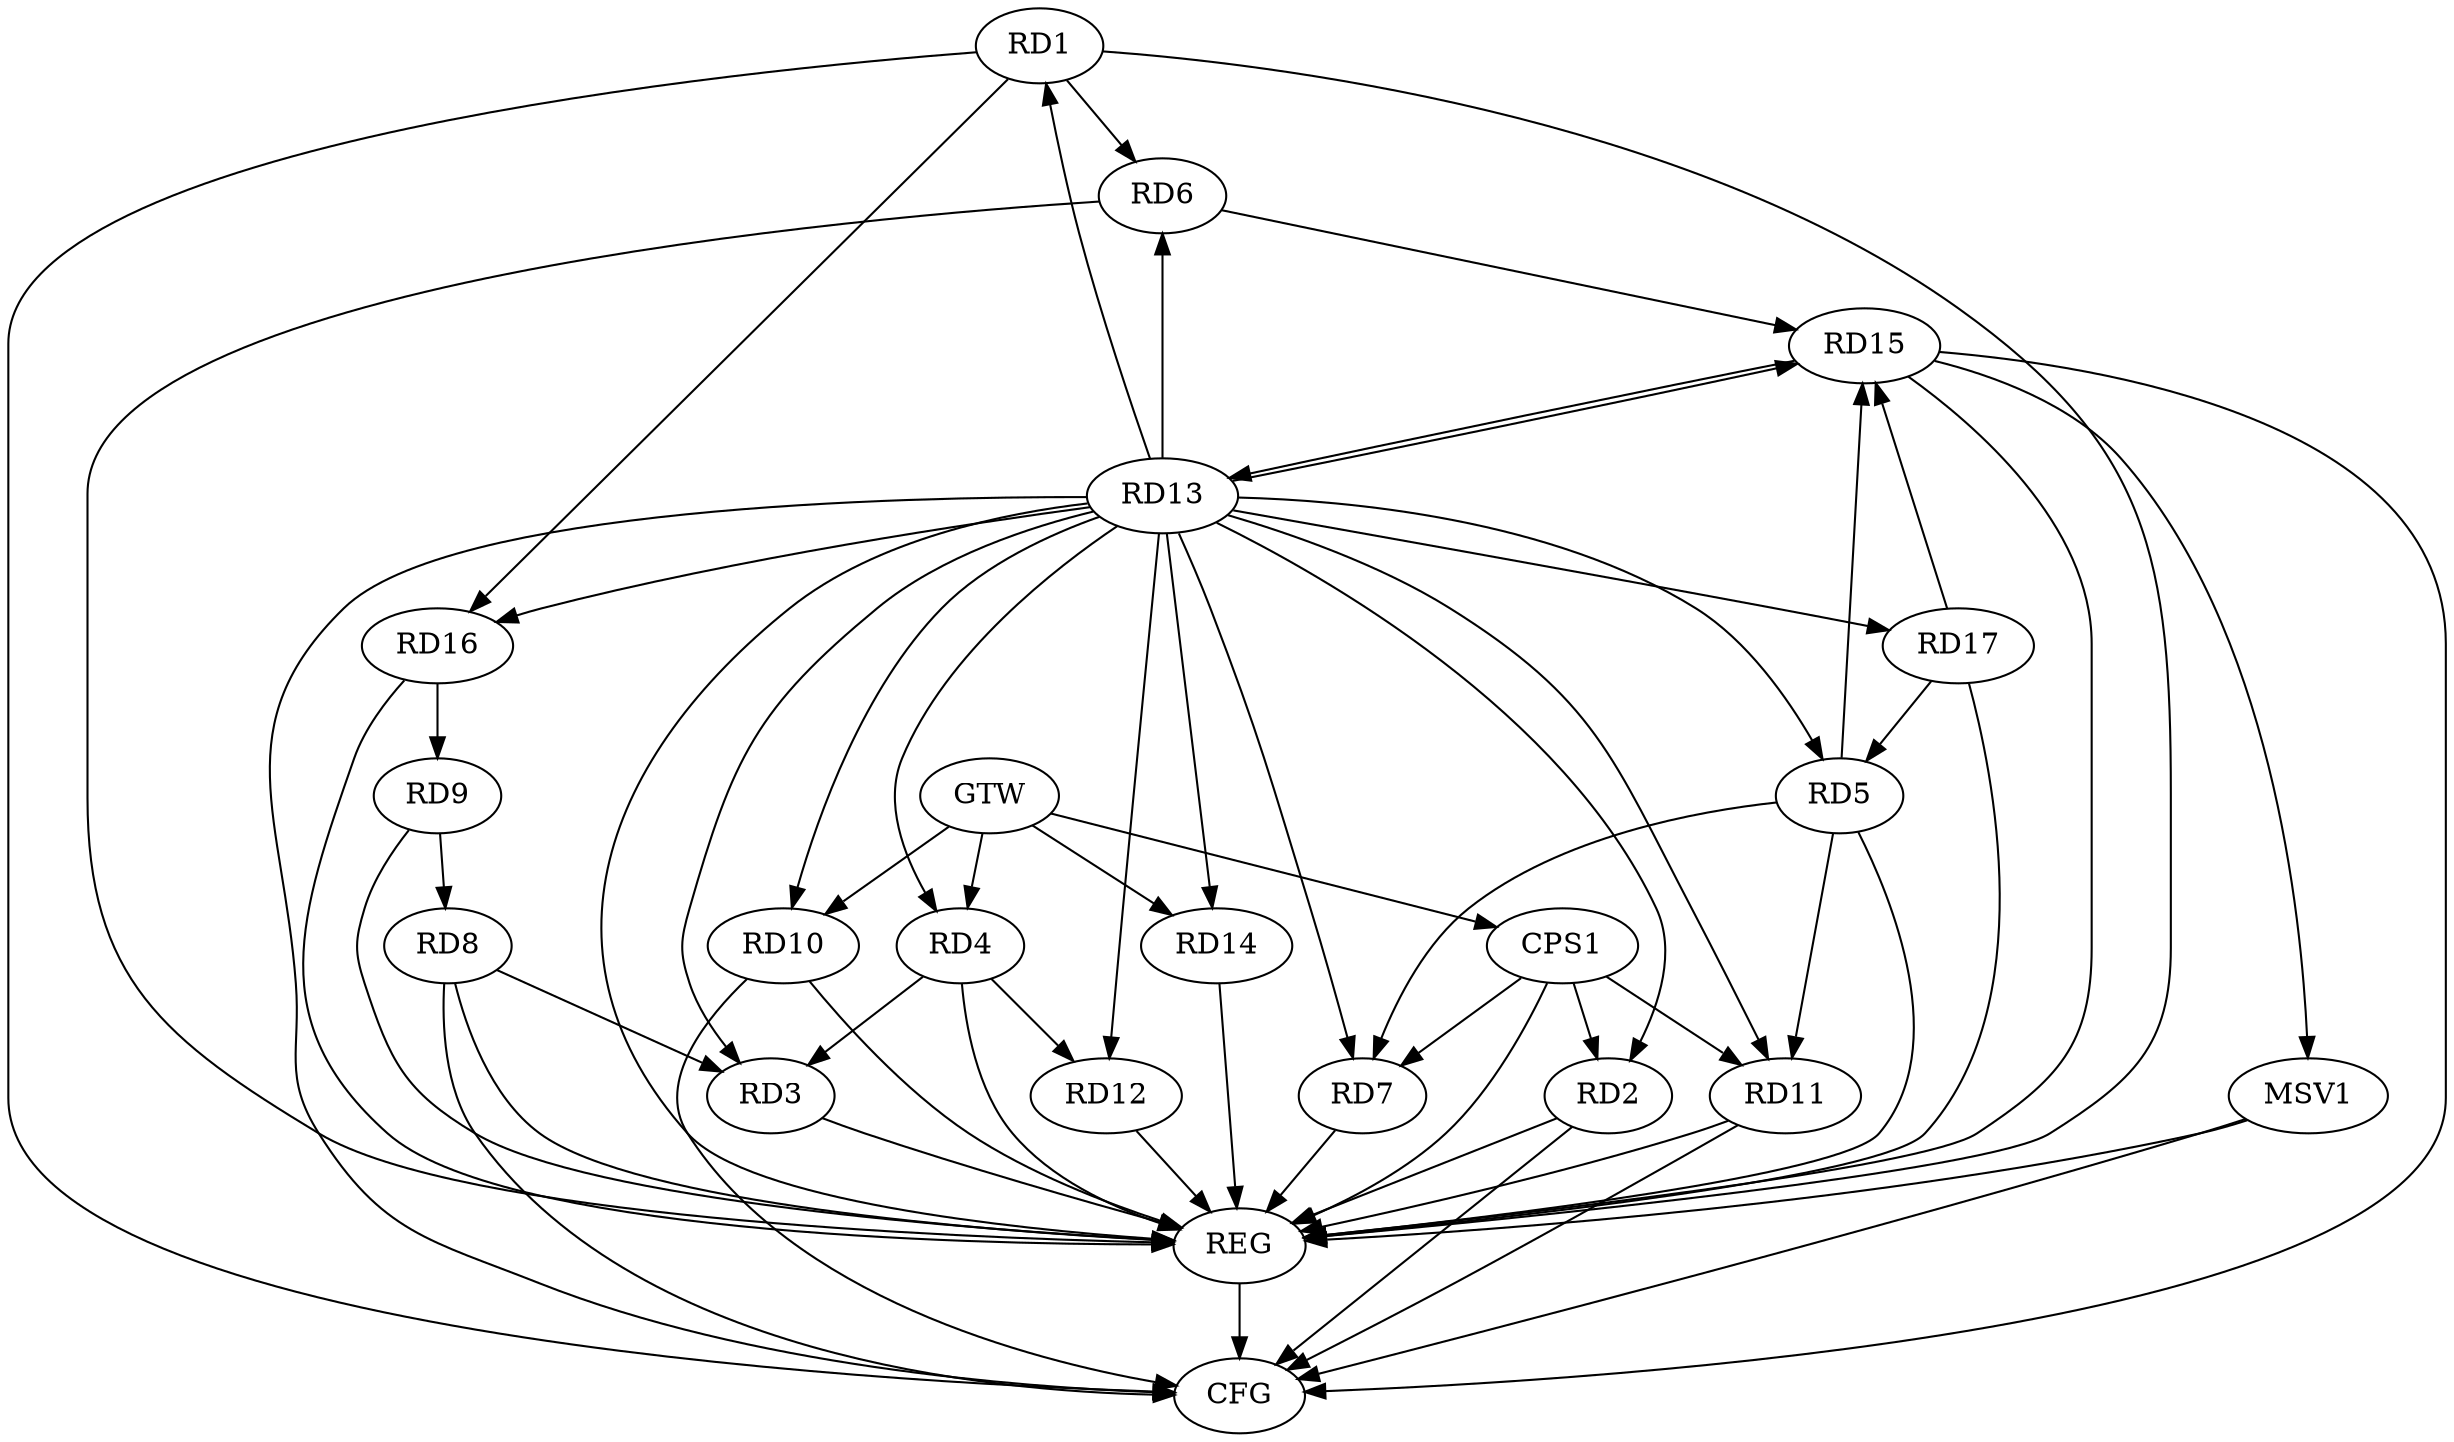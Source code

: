 strict digraph G {
  RD1 [ label="RD1" ];
  RD2 [ label="RD2" ];
  RD3 [ label="RD3" ];
  RD4 [ label="RD4" ];
  RD5 [ label="RD5" ];
  RD6 [ label="RD6" ];
  RD7 [ label="RD7" ];
  RD8 [ label="RD8" ];
  RD9 [ label="RD9" ];
  RD10 [ label="RD10" ];
  RD11 [ label="RD11" ];
  RD12 [ label="RD12" ];
  RD13 [ label="RD13" ];
  RD14 [ label="RD14" ];
  RD15 [ label="RD15" ];
  RD16 [ label="RD16" ];
  RD17 [ label="RD17" ];
  CPS1 [ label="CPS1" ];
  GTW [ label="GTW" ];
  REG [ label="REG" ];
  CFG [ label="CFG" ];
  MSV1 [ label="MSV1" ];
  RD1 -> RD6;
  RD1 -> RD16;
  RD4 -> RD3;
  RD8 -> RD3;
  RD4 -> RD12;
  RD5 -> RD7;
  RD5 -> RD11;
  RD13 -> RD5;
  RD5 -> RD15;
  RD17 -> RD5;
  RD6 -> RD15;
  RD13 -> RD7;
  RD9 -> RD8;
  RD16 -> RD9;
  RD13 -> RD15;
  RD15 -> RD13;
  RD17 -> RD15;
  CPS1 -> RD2;
  CPS1 -> RD7;
  CPS1 -> RD11;
  GTW -> RD4;
  GTW -> RD10;
  GTW -> RD14;
  GTW -> CPS1;
  RD1 -> REG;
  RD2 -> REG;
  RD3 -> REG;
  RD4 -> REG;
  RD5 -> REG;
  RD6 -> REG;
  RD7 -> REG;
  RD8 -> REG;
  RD9 -> REG;
  RD10 -> REG;
  RD11 -> REG;
  RD12 -> REG;
  RD13 -> REG;
  RD14 -> REG;
  RD15 -> REG;
  RD16 -> REG;
  RD17 -> REG;
  CPS1 -> REG;
  RD1 -> CFG;
  RD8 -> CFG;
  RD2 -> CFG;
  RD15 -> CFG;
  RD13 -> CFG;
  RD10 -> CFG;
  RD11 -> CFG;
  REG -> CFG;
  RD13 -> RD6;
  RD13 -> RD14;
  RD13 -> RD11;
  RD13 -> RD1;
  RD13 -> RD4;
  RD13 -> RD3;
  RD13 -> RD2;
  RD13 -> RD17;
  RD13 -> RD12;
  RD13 -> RD10;
  RD13 -> RD16;
  RD15 -> MSV1;
  MSV1 -> REG;
  MSV1 -> CFG;
}
